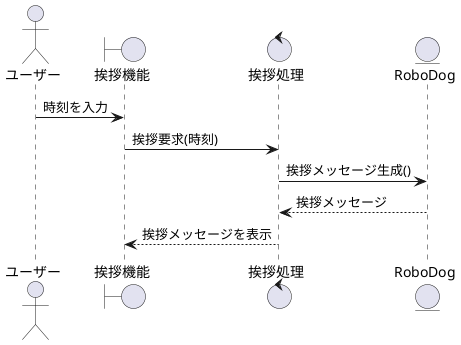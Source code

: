 @startuml

actor ユーザー as User
boundary 挨拶機能 as GreetingUI
control 挨拶処理 as GreetingCtrl
entity RoboDog as RoboDog

User -> GreetingUI : 時刻を入力
GreetingUI -> GreetingCtrl : 挨拶要求(時刻)
GreetingCtrl -> RoboDog : 挨拶メッセージ生成()
RoboDog --> GreetingCtrl : 挨拶メッセージ
GreetingCtrl --> GreetingUI : 挨拶メッセージを表示

@enduml